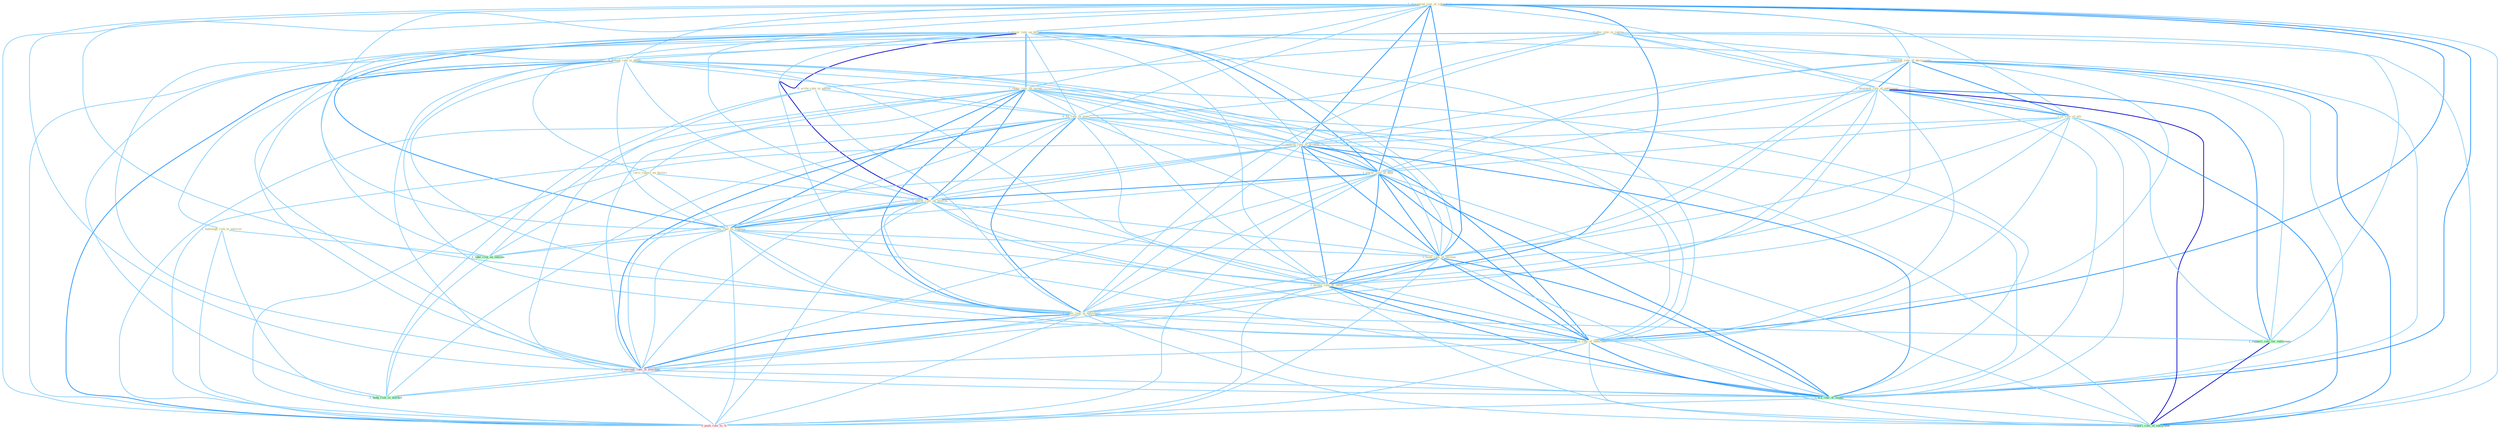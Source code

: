 Graph G{ 
    node
    [shape=polygon,style=filled,width=.5,height=.06,color="#BDFCC9",fixedsize=true,fontsize=4,
    fontcolor="#2f4f4f"];
    {node
    [color="#ffffe0", fontcolor="#8b7d6b"] "1_downgrad_rate_of_subsidiari " "1_lower_rate_on_billion " "0_defend_rate_to_death " "0_plai_role_in_region " "0_write_rule_in_advanc " "1_undertak_role_of_decis-make " "1_diminish_role_of_entitynam " "1_reduc_rate_on_incom " "0_fix_rate_in_state " "1_is_role_of_alli " "1_underst_rate_of_growth " "1_lower_rate_of_debt " "1_carri_report_on_factori " "1_lower_rate_on_million " "1_rais_rate_on_contain " "1_slow_rate_of_increas " "1_assum_rate_of_inflat " "1_outweigh_risk_to_environ " "1_reduc_rate_in_entitynam " "1_have_rate_of_othernum "}
{node [color="#fff0f5", fontcolor="#b22222"] "0_increas_rate_in_yearnum " "0_push_rate_to_% "}
edge [color="#B0E2FF"];

	"1_downgrad_rate_of_subsidiari " -- "1_lower_rate_on_billion " [w="1", color="#87cefa" ];
	"1_downgrad_rate_of_subsidiari " -- "0_defend_rate_to_death " [w="1", color="#87cefa" ];
	"1_downgrad_rate_of_subsidiari " -- "1_undertak_role_of_decis-make " [w="1", color="#87cefa" ];
	"1_downgrad_rate_of_subsidiari " -- "1_diminish_role_of_entitynam " [w="1", color="#87cefa" ];
	"1_downgrad_rate_of_subsidiari " -- "1_reduc_rate_on_incom " [w="1", color="#87cefa" ];
	"1_downgrad_rate_of_subsidiari " -- "0_fix_rate_in_state " [w="1", color="#87cefa" ];
	"1_downgrad_rate_of_subsidiari " -- "1_is_role_of_alli " [w="1", color="#87cefa" ];
	"1_downgrad_rate_of_subsidiari " -- "1_underst_rate_of_growth " [w="2", color="#1e90ff" , len=0.8];
	"1_downgrad_rate_of_subsidiari " -- "1_lower_rate_of_debt " [w="2", color="#1e90ff" , len=0.8];
	"1_downgrad_rate_of_subsidiari " -- "1_lower_rate_on_million " [w="1", color="#87cefa" ];
	"1_downgrad_rate_of_subsidiari " -- "1_rais_rate_on_contain " [w="1", color="#87cefa" ];
	"1_downgrad_rate_of_subsidiari " -- "1_slow_rate_of_increas " [w="2", color="#1e90ff" , len=0.8];
	"1_downgrad_rate_of_subsidiari " -- "1_assum_rate_of_inflat " [w="2", color="#1e90ff" , len=0.8];
	"1_downgrad_rate_of_subsidiari " -- "1_reduc_rate_in_entitynam " [w="1", color="#87cefa" ];
	"1_downgrad_rate_of_subsidiari " -- "1_have_rate_of_othernum " [w="2", color="#1e90ff" , len=0.8];
	"1_downgrad_rate_of_subsidiari " -- "0_increas_rate_in_yearnum " [w="1", color="#87cefa" ];
	"1_downgrad_rate_of_subsidiari " -- "1_wa_rate_of_month " [w="2", color="#1e90ff" , len=0.8];
	"1_downgrad_rate_of_subsidiari " -- "0_push_rate_to_% " [w="1", color="#87cefa" ];
	"1_downgrad_rate_of_subsidiari " -- "1_support_role_of_entitynam " [w="1", color="#87cefa" ];
	"1_lower_rate_on_billion " -- "0_defend_rate_to_death " [w="1", color="#87cefa" ];
	"1_lower_rate_on_billion " -- "1_reduc_rate_on_incom " [w="2", color="#1e90ff" , len=0.8];
	"1_lower_rate_on_billion " -- "0_fix_rate_in_state " [w="1", color="#87cefa" ];
	"1_lower_rate_on_billion " -- "1_underst_rate_of_growth " [w="1", color="#87cefa" ];
	"1_lower_rate_on_billion " -- "1_lower_rate_of_debt " [w="2", color="#1e90ff" , len=0.8];
	"1_lower_rate_on_billion " -- "1_carri_report_on_factori " [w="1", color="#87cefa" ];
	"1_lower_rate_on_billion " -- "1_lower_rate_on_million " [w="3", color="#0000cd" , len=0.6];
	"1_lower_rate_on_billion " -- "1_rais_rate_on_contain " [w="2", color="#1e90ff" , len=0.8];
	"1_lower_rate_on_billion " -- "1_slow_rate_of_increas " [w="1", color="#87cefa" ];
	"1_lower_rate_on_billion " -- "1_assum_rate_of_inflat " [w="1", color="#87cefa" ];
	"1_lower_rate_on_billion " -- "1_reduc_rate_in_entitynam " [w="1", color="#87cefa" ];
	"1_lower_rate_on_billion " -- "1_have_rate_of_othernum " [w="1", color="#87cefa" ];
	"1_lower_rate_on_billion " -- "0_increas_rate_in_yearnum " [w="1", color="#87cefa" ];
	"1_lower_rate_on_billion " -- "1_wa_rate_of_month " [w="1", color="#87cefa" ];
	"1_lower_rate_on_billion " -- "1_take_risk_on_outcom " [w="1", color="#87cefa" ];
	"1_lower_rate_on_billion " -- "0_push_rate_to_% " [w="1", color="#87cefa" ];
	"0_defend_rate_to_death " -- "1_reduc_rate_on_incom " [w="1", color="#87cefa" ];
	"0_defend_rate_to_death " -- "0_fix_rate_in_state " [w="1", color="#87cefa" ];
	"0_defend_rate_to_death " -- "1_underst_rate_of_growth " [w="1", color="#87cefa" ];
	"0_defend_rate_to_death " -- "1_lower_rate_of_debt " [w="1", color="#87cefa" ];
	"0_defend_rate_to_death " -- "1_lower_rate_on_million " [w="1", color="#87cefa" ];
	"0_defend_rate_to_death " -- "1_rais_rate_on_contain " [w="1", color="#87cefa" ];
	"0_defend_rate_to_death " -- "1_slow_rate_of_increas " [w="1", color="#87cefa" ];
	"0_defend_rate_to_death " -- "1_assum_rate_of_inflat " [w="1", color="#87cefa" ];
	"0_defend_rate_to_death " -- "1_outweigh_risk_to_environ " [w="1", color="#87cefa" ];
	"0_defend_rate_to_death " -- "1_reduc_rate_in_entitynam " [w="1", color="#87cefa" ];
	"0_defend_rate_to_death " -- "1_have_rate_of_othernum " [w="1", color="#87cefa" ];
	"0_defend_rate_to_death " -- "0_increas_rate_in_yearnum " [w="1", color="#87cefa" ];
	"0_defend_rate_to_death " -- "1_wa_rate_of_month " [w="1", color="#87cefa" ];
	"0_defend_rate_to_death " -- "0_push_rate_to_% " [w="2", color="#1e90ff" , len=0.8];
	"0_plai_role_in_region " -- "0_write_rule_in_advanc " [w="1", color="#87cefa" ];
	"0_plai_role_in_region " -- "1_undertak_role_of_decis-make " [w="1", color="#87cefa" ];
	"0_plai_role_in_region " -- "1_diminish_role_of_entitynam " [w="1", color="#87cefa" ];
	"0_plai_role_in_region " -- "0_fix_rate_in_state " [w="1", color="#87cefa" ];
	"0_plai_role_in_region " -- "1_is_role_of_alli " [w="1", color="#87cefa" ];
	"0_plai_role_in_region " -- "1_reduc_rate_in_entitynam " [w="1", color="#87cefa" ];
	"0_plai_role_in_region " -- "0_increas_rate_in_yearnum " [w="1", color="#87cefa" ];
	"0_plai_role_in_region " -- "1_support_role_for_entitynam " [w="1", color="#87cefa" ];
	"0_plai_role_in_region " -- "1_support_role_of_entitynam " [w="1", color="#87cefa" ];
	"0_plai_role_in_region " -- "1_hedg_risk_in_market " [w="1", color="#87cefa" ];
	"0_write_rule_in_advanc " -- "0_fix_rate_in_state " [w="1", color="#87cefa" ];
	"0_write_rule_in_advanc " -- "1_reduc_rate_in_entitynam " [w="1", color="#87cefa" ];
	"0_write_rule_in_advanc " -- "0_increas_rate_in_yearnum " [w="1", color="#87cefa" ];
	"0_write_rule_in_advanc " -- "1_hedg_risk_in_market " [w="1", color="#87cefa" ];
	"1_undertak_role_of_decis-make " -- "1_diminish_role_of_entitynam " [w="2", color="#1e90ff" , len=0.8];
	"1_undertak_role_of_decis-make " -- "1_is_role_of_alli " [w="2", color="#1e90ff" , len=0.8];
	"1_undertak_role_of_decis-make " -- "1_underst_rate_of_growth " [w="1", color="#87cefa" ];
	"1_undertak_role_of_decis-make " -- "1_lower_rate_of_debt " [w="1", color="#87cefa" ];
	"1_undertak_role_of_decis-make " -- "1_slow_rate_of_increas " [w="1", color="#87cefa" ];
	"1_undertak_role_of_decis-make " -- "1_assum_rate_of_inflat " [w="1", color="#87cefa" ];
	"1_undertak_role_of_decis-make " -- "1_have_rate_of_othernum " [w="1", color="#87cefa" ];
	"1_undertak_role_of_decis-make " -- "1_wa_rate_of_month " [w="1", color="#87cefa" ];
	"1_undertak_role_of_decis-make " -- "1_support_role_for_entitynam " [w="1", color="#87cefa" ];
	"1_undertak_role_of_decis-make " -- "1_support_role_of_entitynam " [w="2", color="#1e90ff" , len=0.8];
	"1_diminish_role_of_entitynam " -- "1_is_role_of_alli " [w="2", color="#1e90ff" , len=0.8];
	"1_diminish_role_of_entitynam " -- "1_underst_rate_of_growth " [w="1", color="#87cefa" ];
	"1_diminish_role_of_entitynam " -- "1_lower_rate_of_debt " [w="1", color="#87cefa" ];
	"1_diminish_role_of_entitynam " -- "1_slow_rate_of_increas " [w="1", color="#87cefa" ];
	"1_diminish_role_of_entitynam " -- "1_assum_rate_of_inflat " [w="1", color="#87cefa" ];
	"1_diminish_role_of_entitynam " -- "1_reduc_rate_in_entitynam " [w="1", color="#87cefa" ];
	"1_diminish_role_of_entitynam " -- "1_have_rate_of_othernum " [w="1", color="#87cefa" ];
	"1_diminish_role_of_entitynam " -- "1_wa_rate_of_month " [w="1", color="#87cefa" ];
	"1_diminish_role_of_entitynam " -- "1_support_role_for_entitynam " [w="2", color="#1e90ff" , len=0.8];
	"1_diminish_role_of_entitynam " -- "1_support_role_of_entitynam " [w="3", color="#0000cd" , len=0.6];
	"1_reduc_rate_on_incom " -- "0_fix_rate_in_state " [w="1", color="#87cefa" ];
	"1_reduc_rate_on_incom " -- "1_underst_rate_of_growth " [w="1", color="#87cefa" ];
	"1_reduc_rate_on_incom " -- "1_lower_rate_of_debt " [w="1", color="#87cefa" ];
	"1_reduc_rate_on_incom " -- "1_carri_report_on_factori " [w="1", color="#87cefa" ];
	"1_reduc_rate_on_incom " -- "1_lower_rate_on_million " [w="2", color="#1e90ff" , len=0.8];
	"1_reduc_rate_on_incom " -- "1_rais_rate_on_contain " [w="2", color="#1e90ff" , len=0.8];
	"1_reduc_rate_on_incom " -- "1_slow_rate_of_increas " [w="1", color="#87cefa" ];
	"1_reduc_rate_on_incom " -- "1_assum_rate_of_inflat " [w="1", color="#87cefa" ];
	"1_reduc_rate_on_incom " -- "1_reduc_rate_in_entitynam " [w="2", color="#1e90ff" , len=0.8];
	"1_reduc_rate_on_incom " -- "1_have_rate_of_othernum " [w="1", color="#87cefa" ];
	"1_reduc_rate_on_incom " -- "0_increas_rate_in_yearnum " [w="1", color="#87cefa" ];
	"1_reduc_rate_on_incom " -- "1_wa_rate_of_month " [w="1", color="#87cefa" ];
	"1_reduc_rate_on_incom " -- "1_take_risk_on_outcom " [w="1", color="#87cefa" ];
	"1_reduc_rate_on_incom " -- "0_push_rate_to_% " [w="1", color="#87cefa" ];
	"0_fix_rate_in_state " -- "1_underst_rate_of_growth " [w="1", color="#87cefa" ];
	"0_fix_rate_in_state " -- "1_lower_rate_of_debt " [w="1", color="#87cefa" ];
	"0_fix_rate_in_state " -- "1_lower_rate_on_million " [w="1", color="#87cefa" ];
	"0_fix_rate_in_state " -- "1_rais_rate_on_contain " [w="1", color="#87cefa" ];
	"0_fix_rate_in_state " -- "1_slow_rate_of_increas " [w="1", color="#87cefa" ];
	"0_fix_rate_in_state " -- "1_assum_rate_of_inflat " [w="1", color="#87cefa" ];
	"0_fix_rate_in_state " -- "1_reduc_rate_in_entitynam " [w="2", color="#1e90ff" , len=0.8];
	"0_fix_rate_in_state " -- "1_have_rate_of_othernum " [w="1", color="#87cefa" ];
	"0_fix_rate_in_state " -- "0_increas_rate_in_yearnum " [w="2", color="#1e90ff" , len=0.8];
	"0_fix_rate_in_state " -- "1_wa_rate_of_month " [w="1", color="#87cefa" ];
	"0_fix_rate_in_state " -- "0_push_rate_to_% " [w="1", color="#87cefa" ];
	"0_fix_rate_in_state " -- "1_hedg_risk_in_market " [w="1", color="#87cefa" ];
	"1_is_role_of_alli " -- "1_underst_rate_of_growth " [w="1", color="#87cefa" ];
	"1_is_role_of_alli " -- "1_lower_rate_of_debt " [w="1", color="#87cefa" ];
	"1_is_role_of_alli " -- "1_slow_rate_of_increas " [w="1", color="#87cefa" ];
	"1_is_role_of_alli " -- "1_assum_rate_of_inflat " [w="1", color="#87cefa" ];
	"1_is_role_of_alli " -- "1_have_rate_of_othernum " [w="1", color="#87cefa" ];
	"1_is_role_of_alli " -- "1_wa_rate_of_month " [w="1", color="#87cefa" ];
	"1_is_role_of_alli " -- "1_support_role_for_entitynam " [w="1", color="#87cefa" ];
	"1_is_role_of_alli " -- "1_support_role_of_entitynam " [w="2", color="#1e90ff" , len=0.8];
	"1_underst_rate_of_growth " -- "1_lower_rate_of_debt " [w="2", color="#1e90ff" , len=0.8];
	"1_underst_rate_of_growth " -- "1_lower_rate_on_million " [w="1", color="#87cefa" ];
	"1_underst_rate_of_growth " -- "1_rais_rate_on_contain " [w="1", color="#87cefa" ];
	"1_underst_rate_of_growth " -- "1_slow_rate_of_increas " [w="2", color="#1e90ff" , len=0.8];
	"1_underst_rate_of_growth " -- "1_assum_rate_of_inflat " [w="2", color="#1e90ff" , len=0.8];
	"1_underst_rate_of_growth " -- "1_reduc_rate_in_entitynam " [w="1", color="#87cefa" ];
	"1_underst_rate_of_growth " -- "1_have_rate_of_othernum " [w="2", color="#1e90ff" , len=0.8];
	"1_underst_rate_of_growth " -- "0_increas_rate_in_yearnum " [w="1", color="#87cefa" ];
	"1_underst_rate_of_growth " -- "1_wa_rate_of_month " [w="2", color="#1e90ff" , len=0.8];
	"1_underst_rate_of_growth " -- "0_push_rate_to_% " [w="1", color="#87cefa" ];
	"1_underst_rate_of_growth " -- "1_support_role_of_entitynam " [w="1", color="#87cefa" ];
	"1_lower_rate_of_debt " -- "1_lower_rate_on_million " [w="2", color="#1e90ff" , len=0.8];
	"1_lower_rate_of_debt " -- "1_rais_rate_on_contain " [w="1", color="#87cefa" ];
	"1_lower_rate_of_debt " -- "1_slow_rate_of_increas " [w="2", color="#1e90ff" , len=0.8];
	"1_lower_rate_of_debt " -- "1_assum_rate_of_inflat " [w="2", color="#1e90ff" , len=0.8];
	"1_lower_rate_of_debt " -- "1_reduc_rate_in_entitynam " [w="1", color="#87cefa" ];
	"1_lower_rate_of_debt " -- "1_have_rate_of_othernum " [w="2", color="#1e90ff" , len=0.8];
	"1_lower_rate_of_debt " -- "0_increas_rate_in_yearnum " [w="1", color="#87cefa" ];
	"1_lower_rate_of_debt " -- "1_wa_rate_of_month " [w="2", color="#1e90ff" , len=0.8];
	"1_lower_rate_of_debt " -- "0_push_rate_to_% " [w="1", color="#87cefa" ];
	"1_lower_rate_of_debt " -- "1_support_role_of_entitynam " [w="1", color="#87cefa" ];
	"1_carri_report_on_factori " -- "1_lower_rate_on_million " [w="1", color="#87cefa" ];
	"1_carri_report_on_factori " -- "1_rais_rate_on_contain " [w="1", color="#87cefa" ];
	"1_carri_report_on_factori " -- "1_take_risk_on_outcom " [w="1", color="#87cefa" ];
	"1_lower_rate_on_million " -- "1_rais_rate_on_contain " [w="2", color="#1e90ff" , len=0.8];
	"1_lower_rate_on_million " -- "1_slow_rate_of_increas " [w="1", color="#87cefa" ];
	"1_lower_rate_on_million " -- "1_assum_rate_of_inflat " [w="1", color="#87cefa" ];
	"1_lower_rate_on_million " -- "1_reduc_rate_in_entitynam " [w="1", color="#87cefa" ];
	"1_lower_rate_on_million " -- "1_have_rate_of_othernum " [w="1", color="#87cefa" ];
	"1_lower_rate_on_million " -- "0_increas_rate_in_yearnum " [w="1", color="#87cefa" ];
	"1_lower_rate_on_million " -- "1_wa_rate_of_month " [w="1", color="#87cefa" ];
	"1_lower_rate_on_million " -- "1_take_risk_on_outcom " [w="1", color="#87cefa" ];
	"1_lower_rate_on_million " -- "0_push_rate_to_% " [w="1", color="#87cefa" ];
	"1_rais_rate_on_contain " -- "1_slow_rate_of_increas " [w="1", color="#87cefa" ];
	"1_rais_rate_on_contain " -- "1_assum_rate_of_inflat " [w="1", color="#87cefa" ];
	"1_rais_rate_on_contain " -- "1_reduc_rate_in_entitynam " [w="1", color="#87cefa" ];
	"1_rais_rate_on_contain " -- "1_have_rate_of_othernum " [w="1", color="#87cefa" ];
	"1_rais_rate_on_contain " -- "0_increas_rate_in_yearnum " [w="1", color="#87cefa" ];
	"1_rais_rate_on_contain " -- "1_wa_rate_of_month " [w="1", color="#87cefa" ];
	"1_rais_rate_on_contain " -- "1_take_risk_on_outcom " [w="1", color="#87cefa" ];
	"1_rais_rate_on_contain " -- "0_push_rate_to_% " [w="1", color="#87cefa" ];
	"1_slow_rate_of_increas " -- "1_assum_rate_of_inflat " [w="2", color="#1e90ff" , len=0.8];
	"1_slow_rate_of_increas " -- "1_reduc_rate_in_entitynam " [w="1", color="#87cefa" ];
	"1_slow_rate_of_increas " -- "1_have_rate_of_othernum " [w="2", color="#1e90ff" , len=0.8];
	"1_slow_rate_of_increas " -- "0_increas_rate_in_yearnum " [w="1", color="#87cefa" ];
	"1_slow_rate_of_increas " -- "1_wa_rate_of_month " [w="2", color="#1e90ff" , len=0.8];
	"1_slow_rate_of_increas " -- "0_push_rate_to_% " [w="1", color="#87cefa" ];
	"1_slow_rate_of_increas " -- "1_support_role_of_entitynam " [w="1", color="#87cefa" ];
	"1_assum_rate_of_inflat " -- "1_reduc_rate_in_entitynam " [w="1", color="#87cefa" ];
	"1_assum_rate_of_inflat " -- "1_have_rate_of_othernum " [w="2", color="#1e90ff" , len=0.8];
	"1_assum_rate_of_inflat " -- "0_increas_rate_in_yearnum " [w="1", color="#87cefa" ];
	"1_assum_rate_of_inflat " -- "1_wa_rate_of_month " [w="2", color="#1e90ff" , len=0.8];
	"1_assum_rate_of_inflat " -- "0_push_rate_to_% " [w="1", color="#87cefa" ];
	"1_assum_rate_of_inflat " -- "1_support_role_of_entitynam " [w="1", color="#87cefa" ];
	"1_outweigh_risk_to_environ " -- "1_take_risk_on_outcom " [w="1", color="#87cefa" ];
	"1_outweigh_risk_to_environ " -- "0_push_rate_to_% " [w="1", color="#87cefa" ];
	"1_outweigh_risk_to_environ " -- "1_hedg_risk_in_market " [w="1", color="#87cefa" ];
	"1_reduc_rate_in_entitynam " -- "1_have_rate_of_othernum " [w="1", color="#87cefa" ];
	"1_reduc_rate_in_entitynam " -- "0_increas_rate_in_yearnum " [w="2", color="#1e90ff" , len=0.8];
	"1_reduc_rate_in_entitynam " -- "1_wa_rate_of_month " [w="1", color="#87cefa" ];
	"1_reduc_rate_in_entitynam " -- "1_support_role_for_entitynam " [w="1", color="#87cefa" ];
	"1_reduc_rate_in_entitynam " -- "0_push_rate_to_% " [w="1", color="#87cefa" ];
	"1_reduc_rate_in_entitynam " -- "1_support_role_of_entitynam " [w="1", color="#87cefa" ];
	"1_reduc_rate_in_entitynam " -- "1_hedg_risk_in_market " [w="1", color="#87cefa" ];
	"1_have_rate_of_othernum " -- "0_increas_rate_in_yearnum " [w="1", color="#87cefa" ];
	"1_have_rate_of_othernum " -- "1_wa_rate_of_month " [w="2", color="#1e90ff" , len=0.8];
	"1_have_rate_of_othernum " -- "0_push_rate_to_% " [w="1", color="#87cefa" ];
	"1_have_rate_of_othernum " -- "1_support_role_of_entitynam " [w="1", color="#87cefa" ];
	"0_increas_rate_in_yearnum " -- "1_wa_rate_of_month " [w="1", color="#87cefa" ];
	"0_increas_rate_in_yearnum " -- "0_push_rate_to_% " [w="1", color="#87cefa" ];
	"0_increas_rate_in_yearnum " -- "1_hedg_risk_in_market " [w="1", color="#87cefa" ];
	"1_wa_rate_of_month " -- "0_push_rate_to_% " [w="1", color="#87cefa" ];
	"1_wa_rate_of_month " -- "1_support_role_of_entitynam " [w="1", color="#87cefa" ];
	"1_support_role_for_entitynam " -- "1_support_role_of_entitynam " [w="3", color="#0000cd" , len=0.6];
	"1_take_risk_on_outcom " -- "1_hedg_risk_in_market " [w="1", color="#87cefa" ];
}